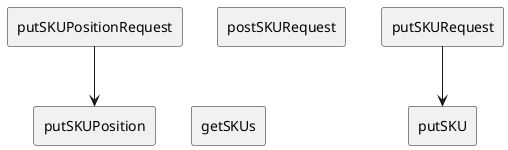@startuml
top to bottom direction

rectangle postSKURequest
rectangle putSKURequest
rectangle putSKUPositionRequest

rectangle getSKUs
rectangle putSKU
rectangle putSKUPosition

putSKURequest -down->  putSKU
putSKUPositionRequest -down-> putSKUPosition
putSKUPosition -[hidden]> getSKUs


@enduml